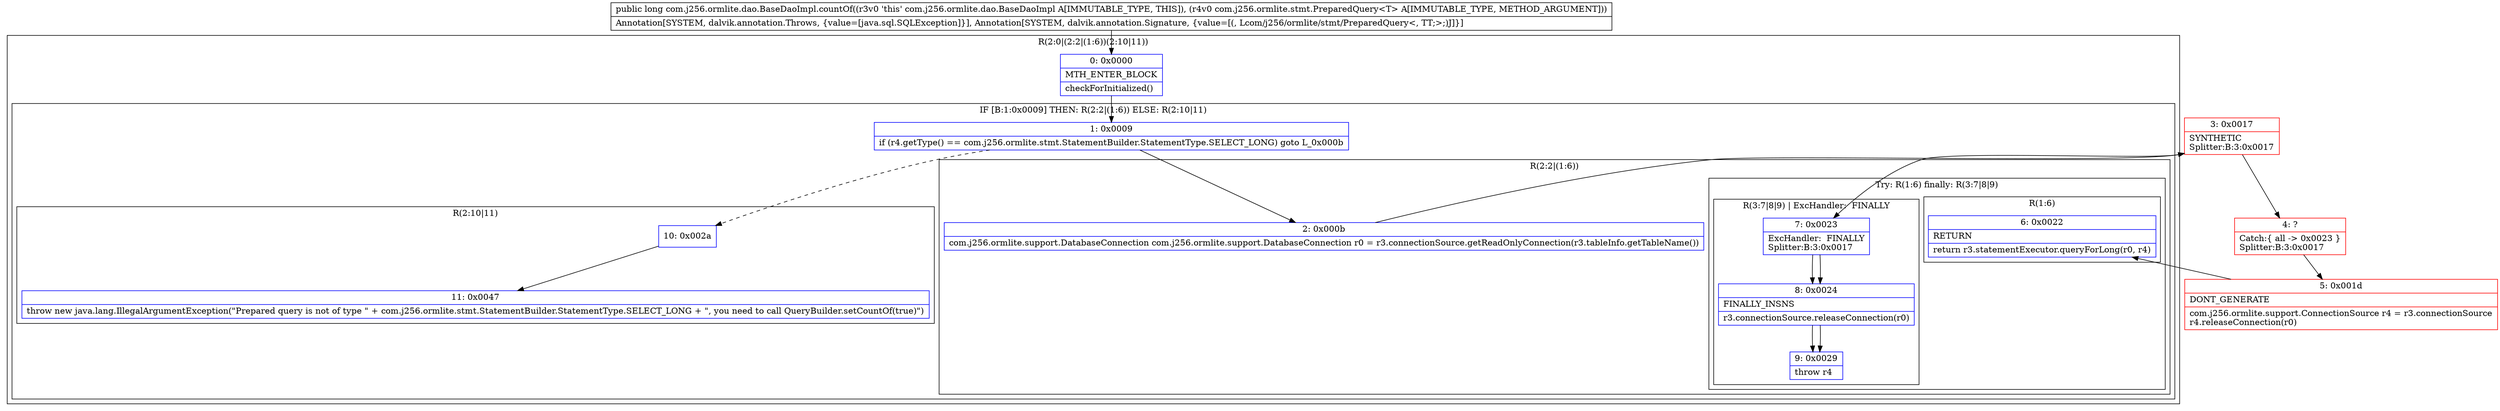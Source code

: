 digraph "CFG forcom.j256.ormlite.dao.BaseDaoImpl.countOf(Lcom\/j256\/ormlite\/stmt\/PreparedQuery;)J" {
subgraph cluster_Region_310959500 {
label = "R(2:0|(2:2|(1:6))(2:10|11))";
node [shape=record,color=blue];
Node_0 [shape=record,label="{0\:\ 0x0000|MTH_ENTER_BLOCK\l|checkForInitialized()\l}"];
subgraph cluster_IfRegion_2128028598 {
label = "IF [B:1:0x0009] THEN: R(2:2|(1:6)) ELSE: R(2:10|11)";
node [shape=record,color=blue];
Node_1 [shape=record,label="{1\:\ 0x0009|if (r4.getType() == com.j256.ormlite.stmt.StatementBuilder.StatementType.SELECT_LONG) goto L_0x000b\l}"];
subgraph cluster_Region_1844403246 {
label = "R(2:2|(1:6))";
node [shape=record,color=blue];
Node_2 [shape=record,label="{2\:\ 0x000b|com.j256.ormlite.support.DatabaseConnection com.j256.ormlite.support.DatabaseConnection r0 = r3.connectionSource.getReadOnlyConnection(r3.tableInfo.getTableName())\l}"];
subgraph cluster_TryCatchRegion_2136083371 {
label = "Try: R(1:6) finally: R(3:7|8|9)";
node [shape=record,color=blue];
subgraph cluster_Region_1412788931 {
label = "R(1:6)";
node [shape=record,color=blue];
Node_6 [shape=record,label="{6\:\ 0x0022|RETURN\l|return r3.statementExecutor.queryForLong(r0, r4)\l}"];
}
subgraph cluster_Region_1850829412 {
label = "R(3:7|8|9) | ExcHandler:  FINALLY\l";
node [shape=record,color=blue];
Node_7 [shape=record,label="{7\:\ 0x0023|ExcHandler:  FINALLY\lSplitter:B:3:0x0017\l}"];
Node_8 [shape=record,label="{8\:\ 0x0024|FINALLY_INSNS\l|r3.connectionSource.releaseConnection(r0)\l}"];
Node_9 [shape=record,label="{9\:\ 0x0029|throw r4\l}"];
}
}
}
subgraph cluster_Region_1624771680 {
label = "R(2:10|11)";
node [shape=record,color=blue];
Node_10 [shape=record,label="{10\:\ 0x002a}"];
Node_11 [shape=record,label="{11\:\ 0x0047|throw new java.lang.IllegalArgumentException(\"Prepared query is not of type \" + com.j256.ormlite.stmt.StatementBuilder.StatementType.SELECT_LONG + \", you need to call QueryBuilder.setCountOf(true)\")\l}"];
}
}
}
subgraph cluster_Region_1850829412 {
label = "R(3:7|8|9) | ExcHandler:  FINALLY\l";
node [shape=record,color=blue];
Node_7 [shape=record,label="{7\:\ 0x0023|ExcHandler:  FINALLY\lSplitter:B:3:0x0017\l}"];
Node_8 [shape=record,label="{8\:\ 0x0024|FINALLY_INSNS\l|r3.connectionSource.releaseConnection(r0)\l}"];
Node_9 [shape=record,label="{9\:\ 0x0029|throw r4\l}"];
}
Node_3 [shape=record,color=red,label="{3\:\ 0x0017|SYNTHETIC\lSplitter:B:3:0x0017\l}"];
Node_4 [shape=record,color=red,label="{4\:\ ?|Catch:\{ all \-\> 0x0023 \}\lSplitter:B:3:0x0017\l}"];
Node_5 [shape=record,color=red,label="{5\:\ 0x001d|DONT_GENERATE\l|com.j256.ormlite.support.ConnectionSource r4 = r3.connectionSource\lr4.releaseConnection(r0)\l}"];
MethodNode[shape=record,label="{public long com.j256.ormlite.dao.BaseDaoImpl.countOf((r3v0 'this' com.j256.ormlite.dao.BaseDaoImpl A[IMMUTABLE_TYPE, THIS]), (r4v0 com.j256.ormlite.stmt.PreparedQuery\<T\> A[IMMUTABLE_TYPE, METHOD_ARGUMENT]))  | Annotation[SYSTEM, dalvik.annotation.Throws, \{value=[java.sql.SQLException]\}], Annotation[SYSTEM, dalvik.annotation.Signature, \{value=[(, Lcom\/j256\/ormlite\/stmt\/PreparedQuery\<, TT;\>;)J]\}]\l}"];
MethodNode -> Node_0;
Node_0 -> Node_1;
Node_1 -> Node_2;
Node_1 -> Node_10[style=dashed];
Node_2 -> Node_3;
Node_7 -> Node_8;
Node_8 -> Node_9;
Node_10 -> Node_11;
Node_7 -> Node_8;
Node_8 -> Node_9;
Node_3 -> Node_4;
Node_3 -> Node_7;
Node_4 -> Node_5;
Node_5 -> Node_6;
}

